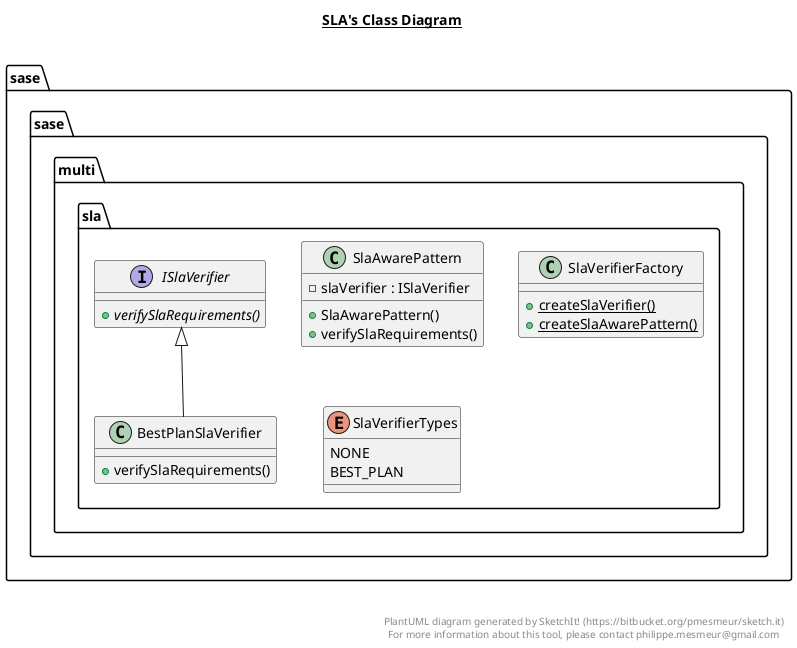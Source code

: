 @startuml

title __SLA's Class Diagram__\n

  package sase.sase.multi {
    package sase.sase.multi.sla {
      class BestPlanSlaVerifier {
          + verifySlaRequirements()
      }
    }
  }
  

  package sase.sase.multi {
    package sase.sase.multi.sla {
      interface ISlaVerifier {
          {abstract} + verifySlaRequirements()
      }
    }
  }
  

  package sase.sase.multi {
    package sase.sase.multi.sla {
      class SlaAwarePattern {
          - slaVerifier : ISlaVerifier
          + SlaAwarePattern()
          + verifySlaRequirements()
      }
    }
  }
  

  package sase.sase.multi {
    package sase.sase.multi.sla {
      class SlaVerifierFactory {
          {static} + createSlaVerifier()
          {static} + createSlaAwarePattern()
      }
    }
  }
  

  package sase.sase.multi {
    package sase.sase.multi.sla {
      enum SlaVerifierTypes {
        NONE
        BEST_PLAN
      }
    }
  }
  

  BestPlanSlaVerifier -up-|> ISlaVerifier


right footer


PlantUML diagram generated by SketchIt! (https://bitbucket.org/pmesmeur/sketch.it)
For more information about this tool, please contact philippe.mesmeur@gmail.com
endfooter

@enduml
